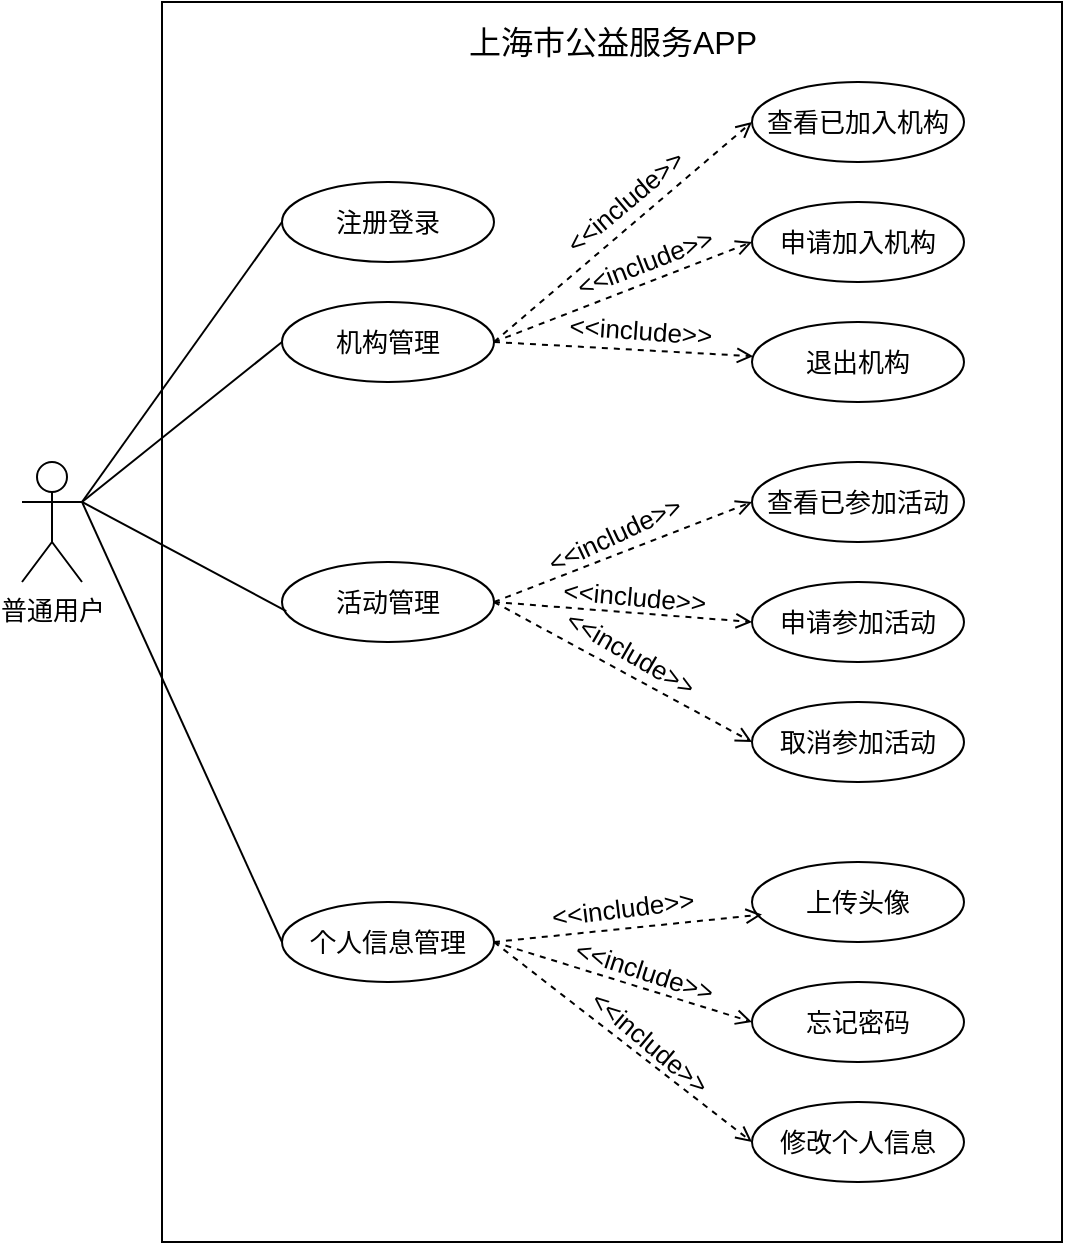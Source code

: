 <mxfile version="24.5.1" type="github">
  <diagram name="第 1 页" id="QIkSNU2lJWrrcMK7OgB3">
    <mxGraphModel dx="1434" dy="738" grid="1" gridSize="10" guides="1" tooltips="1" connect="1" arrows="1" fold="1" page="1" pageScale="1" pageWidth="827" pageHeight="1169" math="0" shadow="0">
      <root>
        <mxCell id="0" />
        <mxCell id="1" parent="0" />
        <mxCell id="RuP5DusUmNIFuySBbjsR-49" style="edgeStyle=none;rounded=0;orthogonalLoop=1;jettySize=auto;html=1;exitX=1;exitY=0.333;exitDx=0;exitDy=0;exitPerimeter=0;entryX=0;entryY=0.5;entryDx=0;entryDy=0;endArrow=none;endFill=0;fontSize=13;labelBackgroundColor=none;" parent="1" source="RuP5DusUmNIFuySBbjsR-52" target="RuP5DusUmNIFuySBbjsR-54" edge="1">
          <mxGeometry relative="1" as="geometry" />
        </mxCell>
        <mxCell id="RuP5DusUmNIFuySBbjsR-50" style="edgeStyle=none;rounded=0;orthogonalLoop=1;jettySize=auto;html=1;exitX=1;exitY=0.333;exitDx=0;exitDy=0;exitPerimeter=0;entryX=0;entryY=0.5;entryDx=0;entryDy=0;endArrow=none;endFill=0;fontSize=13;labelBackgroundColor=none;" parent="1" source="RuP5DusUmNIFuySBbjsR-52" target="RuP5DusUmNIFuySBbjsR-61" edge="1">
          <mxGeometry relative="1" as="geometry" />
        </mxCell>
        <mxCell id="RuP5DusUmNIFuySBbjsR-51" style="edgeStyle=none;rounded=0;orthogonalLoop=1;jettySize=auto;html=1;exitX=1;exitY=0.333;exitDx=0;exitDy=0;exitPerimeter=0;entryX=0;entryY=0.5;entryDx=0;entryDy=0;endArrow=none;endFill=0;fontSize=13;labelBackgroundColor=none;" parent="1" source="RuP5DusUmNIFuySBbjsR-52" target="RuP5DusUmNIFuySBbjsR-73" edge="1">
          <mxGeometry relative="1" as="geometry" />
        </mxCell>
        <mxCell id="RuP5DusUmNIFuySBbjsR-52" value="普通用户" style="shape=umlActor;verticalLabelPosition=bottom;verticalAlign=top;html=1;outlineConnect=0;fontSize=13;labelBackgroundColor=none;" parent="1" vertex="1">
          <mxGeometry x="170" y="230" width="30" height="60" as="geometry" />
        </mxCell>
        <mxCell id="RuP5DusUmNIFuySBbjsR-53" value="" style="rounded=0;whiteSpace=wrap;html=1;gradientColor=none;fillColor=none;fontSize=13;labelBackgroundColor=none;" parent="1" vertex="1">
          <mxGeometry x="240" width="450" height="620" as="geometry" />
        </mxCell>
        <mxCell id="RuP5DusUmNIFuySBbjsR-54" value="注册登录" style="ellipse;whiteSpace=wrap;html=1;fontSize=13;labelBackgroundColor=none;" parent="1" vertex="1">
          <mxGeometry x="300" y="90" width="106" height="40" as="geometry" />
        </mxCell>
        <mxCell id="RuP5DusUmNIFuySBbjsR-55" style="edgeStyle=none;rounded=0;orthogonalLoop=1;jettySize=auto;html=1;exitX=1;exitY=0.5;exitDx=0;exitDy=0;entryX=0;entryY=0.5;entryDx=0;entryDy=0;endArrow=open;endFill=0;dashed=1;fontSize=13;labelBackgroundColor=none;" parent="1" source="RuP5DusUmNIFuySBbjsR-61" target="RuP5DusUmNIFuySBbjsR-79" edge="1">
          <mxGeometry relative="1" as="geometry" />
        </mxCell>
        <mxCell id="RuP5DusUmNIFuySBbjsR-56" value="&amp;lt;&amp;lt;include&amp;gt;&amp;gt;" style="edgeLabel;html=1;align=center;verticalAlign=middle;resizable=0;points=[];rotation=-40;fontSize=13;labelBackgroundColor=none;" parent="RuP5DusUmNIFuySBbjsR-55" vertex="1" connectable="0">
          <mxGeometry x="0.01" y="1" relative="1" as="geometry">
            <mxPoint y="-14" as="offset" />
          </mxGeometry>
        </mxCell>
        <mxCell id="RuP5DusUmNIFuySBbjsR-57" style="edgeStyle=none;rounded=0;orthogonalLoop=1;jettySize=auto;html=1;exitX=1;exitY=0.5;exitDx=0;exitDy=0;entryX=0;entryY=0.5;entryDx=0;entryDy=0;endArrow=open;endFill=0;dashed=1;fontSize=13;labelBackgroundColor=none;" parent="1" source="RuP5DusUmNIFuySBbjsR-61" target="RuP5DusUmNIFuySBbjsR-75" edge="1">
          <mxGeometry relative="1" as="geometry" />
        </mxCell>
        <mxCell id="RuP5DusUmNIFuySBbjsR-58" value="&amp;lt;&amp;lt;include&amp;gt;&amp;gt;" style="edgeLabel;html=1;align=center;verticalAlign=middle;resizable=0;points=[];rotation=339;fontSize=13;labelBackgroundColor=none;" parent="RuP5DusUmNIFuySBbjsR-57" vertex="1" connectable="0">
          <mxGeometry x="0.119" y="-2" relative="1" as="geometry">
            <mxPoint x="2" y="-14" as="offset" />
          </mxGeometry>
        </mxCell>
        <mxCell id="RuP5DusUmNIFuySBbjsR-59" style="edgeStyle=none;rounded=0;orthogonalLoop=1;jettySize=auto;html=1;exitX=1;exitY=0.5;exitDx=0;exitDy=0;endArrow=open;endFill=0;dashed=1;fontSize=13;labelBackgroundColor=none;" parent="1" source="RuP5DusUmNIFuySBbjsR-61" target="RuP5DusUmNIFuySBbjsR-76" edge="1">
          <mxGeometry relative="1" as="geometry" />
        </mxCell>
        <mxCell id="RuP5DusUmNIFuySBbjsR-60" value="&amp;lt;&amp;lt;include&amp;gt;&amp;gt;" style="edgeLabel;html=1;align=center;verticalAlign=middle;resizable=0;points=[];rotation=4;fontSize=13;labelBackgroundColor=none;" parent="RuP5DusUmNIFuySBbjsR-59" vertex="1" connectable="0">
          <mxGeometry relative="1" as="geometry">
            <mxPoint x="8" y="-10" as="offset" />
          </mxGeometry>
        </mxCell>
        <mxCell id="RuP5DusUmNIFuySBbjsR-61" value="机构管理" style="ellipse;whiteSpace=wrap;html=1;fontSize=13;labelBackgroundColor=none;" parent="1" vertex="1">
          <mxGeometry x="300" y="150" width="106" height="40" as="geometry" />
        </mxCell>
        <mxCell id="RuP5DusUmNIFuySBbjsR-62" style="edgeStyle=none;rounded=0;orthogonalLoop=1;jettySize=auto;html=1;exitX=1;exitY=0.5;exitDx=0;exitDy=0;entryX=0;entryY=0.5;entryDx=0;entryDy=0;endArrow=open;endFill=0;dashed=1;fontSize=13;labelBackgroundColor=none;" parent="1" source="RuP5DusUmNIFuySBbjsR-68" target="RuP5DusUmNIFuySBbjsR-80" edge="1">
          <mxGeometry relative="1" as="geometry" />
        </mxCell>
        <mxCell id="RuP5DusUmNIFuySBbjsR-63" value="&amp;lt;&amp;lt;include&amp;gt;&amp;gt;" style="edgeLabel;html=1;align=center;verticalAlign=middle;resizable=0;points=[];rotation=-25;fontSize=13;labelBackgroundColor=none;" parent="RuP5DusUmNIFuySBbjsR-62" vertex="1" connectable="0">
          <mxGeometry x="-0.018" y="10" relative="1" as="geometry">
            <mxPoint as="offset" />
          </mxGeometry>
        </mxCell>
        <mxCell id="RuP5DusUmNIFuySBbjsR-64" style="edgeStyle=none;rounded=0;orthogonalLoop=1;jettySize=auto;html=1;exitX=1;exitY=0.5;exitDx=0;exitDy=0;entryX=0;entryY=0.5;entryDx=0;entryDy=0;endArrow=open;endFill=0;dashed=1;fontSize=13;labelBackgroundColor=none;" parent="1" source="RuP5DusUmNIFuySBbjsR-68" target="RuP5DusUmNIFuySBbjsR-77" edge="1">
          <mxGeometry relative="1" as="geometry" />
        </mxCell>
        <mxCell id="RuP5DusUmNIFuySBbjsR-65" value="&amp;lt;&amp;lt;include&amp;gt;&amp;gt;" style="edgeLabel;html=1;align=center;verticalAlign=middle;resizable=0;points=[];fontSize=13;labelBackgroundColor=none;rotation=5;" parent="RuP5DusUmNIFuySBbjsR-64" vertex="1" connectable="0">
          <mxGeometry x="0.07" y="9" relative="1" as="geometry">
            <mxPoint as="offset" />
          </mxGeometry>
        </mxCell>
        <mxCell id="RuP5DusUmNIFuySBbjsR-66" style="edgeStyle=none;rounded=0;orthogonalLoop=1;jettySize=auto;html=1;exitX=1;exitY=0.5;exitDx=0;exitDy=0;entryX=0;entryY=0.5;entryDx=0;entryDy=0;endArrow=open;endFill=0;dashed=1;fontSize=13;labelBackgroundColor=none;" parent="1" source="RuP5DusUmNIFuySBbjsR-68" target="RuP5DusUmNIFuySBbjsR-78" edge="1">
          <mxGeometry relative="1" as="geometry" />
        </mxCell>
        <mxCell id="RuP5DusUmNIFuySBbjsR-67" value="&amp;lt;&amp;lt;include&amp;gt;&amp;gt;" style="edgeLabel;html=1;align=center;verticalAlign=middle;resizable=0;points=[];rotation=30;fontSize=13;labelBackgroundColor=none;" parent="RuP5DusUmNIFuySBbjsR-66" vertex="1" connectable="0">
          <mxGeometry y="7" relative="1" as="geometry">
            <mxPoint y="-4" as="offset" />
          </mxGeometry>
        </mxCell>
        <mxCell id="RuP5DusUmNIFuySBbjsR-68" value="活动管理" style="ellipse;whiteSpace=wrap;html=1;fontSize=13;labelBackgroundColor=none;" parent="1" vertex="1">
          <mxGeometry x="300" y="280" width="106" height="40" as="geometry" />
        </mxCell>
        <mxCell id="RuP5DusUmNIFuySBbjsR-69" style="edgeStyle=none;rounded=0;orthogonalLoop=1;jettySize=auto;html=1;exitX=1;exitY=0.5;exitDx=0;exitDy=0;entryX=0;entryY=0.5;entryDx=0;entryDy=0;endArrow=open;endFill=0;dashed=1;fontSize=13;labelBackgroundColor=none;" parent="1" source="RuP5DusUmNIFuySBbjsR-73" target="RuP5DusUmNIFuySBbjsR-82" edge="1">
          <mxGeometry relative="1" as="geometry" />
        </mxCell>
        <mxCell id="RuP5DusUmNIFuySBbjsR-70" value="&amp;lt;&amp;lt;include&amp;gt;&amp;gt;" style="edgeLabel;html=1;align=center;verticalAlign=middle;resizable=0;points=[];rotation=18;fontSize=13;labelBackgroundColor=none;" parent="RuP5DusUmNIFuySBbjsR-69" vertex="1" connectable="0">
          <mxGeometry x="0.12" y="9" relative="1" as="geometry">
            <mxPoint as="offset" />
          </mxGeometry>
        </mxCell>
        <mxCell id="RuP5DusUmNIFuySBbjsR-71" style="edgeStyle=none;rounded=0;orthogonalLoop=1;jettySize=auto;html=1;exitX=1;exitY=0.5;exitDx=0;exitDy=0;entryX=0;entryY=0.5;entryDx=0;entryDy=0;endArrow=open;endFill=0;dashed=1;fontSize=13;labelBackgroundColor=none;" parent="1" source="RuP5DusUmNIFuySBbjsR-73" target="RuP5DusUmNIFuySBbjsR-83" edge="1">
          <mxGeometry relative="1" as="geometry" />
        </mxCell>
        <mxCell id="RuP5DusUmNIFuySBbjsR-72" value="&amp;lt;&amp;lt;include&amp;gt;&amp;gt;" style="edgeLabel;html=1;align=center;verticalAlign=middle;resizable=0;points=[];rotation=40;fontSize=13;labelBackgroundColor=none;" parent="RuP5DusUmNIFuySBbjsR-71" vertex="1" connectable="0">
          <mxGeometry x="0.13" y="9" relative="1" as="geometry">
            <mxPoint as="offset" />
          </mxGeometry>
        </mxCell>
        <mxCell id="RuP5DusUmNIFuySBbjsR-73" value="个人信息管理" style="ellipse;whiteSpace=wrap;html=1;fontSize=13;labelBackgroundColor=none;" parent="1" vertex="1">
          <mxGeometry x="300" y="450" width="106" height="40" as="geometry" />
        </mxCell>
        <mxCell id="RuP5DusUmNIFuySBbjsR-74" style="edgeStyle=none;rounded=0;orthogonalLoop=1;jettySize=auto;html=1;exitX=1;exitY=0.333;exitDx=0;exitDy=0;exitPerimeter=0;entryX=0.02;entryY=0.614;entryDx=0;entryDy=0;entryPerimeter=0;endArrow=none;endFill=0;fontSize=13;labelBackgroundColor=none;" parent="1" source="RuP5DusUmNIFuySBbjsR-52" target="RuP5DusUmNIFuySBbjsR-68" edge="1">
          <mxGeometry relative="1" as="geometry" />
        </mxCell>
        <mxCell id="RuP5DusUmNIFuySBbjsR-75" value="申请加入机构" style="ellipse;whiteSpace=wrap;html=1;fontSize=13;labelBackgroundColor=none;" parent="1" vertex="1">
          <mxGeometry x="535" y="100" width="106" height="40" as="geometry" />
        </mxCell>
        <mxCell id="RuP5DusUmNIFuySBbjsR-76" value="退出机构" style="ellipse;whiteSpace=wrap;html=1;fontSize=13;labelBackgroundColor=none;" parent="1" vertex="1">
          <mxGeometry x="535" y="160" width="106" height="40" as="geometry" />
        </mxCell>
        <mxCell id="RuP5DusUmNIFuySBbjsR-77" value="申请参加活动" style="ellipse;whiteSpace=wrap;html=1;fontSize=13;labelBackgroundColor=none;" parent="1" vertex="1">
          <mxGeometry x="535" y="290" width="106" height="40" as="geometry" />
        </mxCell>
        <mxCell id="RuP5DusUmNIFuySBbjsR-78" value="取消参加活动" style="ellipse;whiteSpace=wrap;html=1;fontSize=13;labelBackgroundColor=none;" parent="1" vertex="1">
          <mxGeometry x="535" y="350" width="106" height="40" as="geometry" />
        </mxCell>
        <mxCell id="RuP5DusUmNIFuySBbjsR-79" value="查看已加入机构" style="ellipse;whiteSpace=wrap;html=1;fontSize=13;labelBackgroundColor=none;" parent="1" vertex="1">
          <mxGeometry x="535" y="40" width="106" height="40" as="geometry" />
        </mxCell>
        <mxCell id="RuP5DusUmNIFuySBbjsR-80" value="查看已参加活动" style="ellipse;whiteSpace=wrap;html=1;fontSize=13;labelBackgroundColor=none;" parent="1" vertex="1">
          <mxGeometry x="535" y="230" width="106" height="40" as="geometry" />
        </mxCell>
        <mxCell id="RuP5DusUmNIFuySBbjsR-81" value="上传头像" style="ellipse;whiteSpace=wrap;html=1;fontSize=13;labelBackgroundColor=none;" parent="1" vertex="1">
          <mxGeometry x="535" y="430" width="106" height="40" as="geometry" />
        </mxCell>
        <mxCell id="RuP5DusUmNIFuySBbjsR-82" value="忘记密码" style="ellipse;whiteSpace=wrap;html=1;fontSize=13;labelBackgroundColor=none;" parent="1" vertex="1">
          <mxGeometry x="535" y="490" width="106" height="40" as="geometry" />
        </mxCell>
        <mxCell id="RuP5DusUmNIFuySBbjsR-83" value="修改个人信息" style="ellipse;whiteSpace=wrap;html=1;fontSize=13;labelBackgroundColor=none;" parent="1" vertex="1">
          <mxGeometry x="535" y="550" width="106" height="40" as="geometry" />
        </mxCell>
        <mxCell id="RuP5DusUmNIFuySBbjsR-84" style="edgeStyle=none;rounded=0;orthogonalLoop=1;jettySize=auto;html=1;exitX=1;exitY=0.5;exitDx=0;exitDy=0;entryX=0.047;entryY=0.657;entryDx=0;entryDy=0;entryPerimeter=0;endArrow=open;endFill=0;dashed=1;fontSize=13;labelBackgroundColor=none;" parent="1" source="RuP5DusUmNIFuySBbjsR-73" target="RuP5DusUmNIFuySBbjsR-81" edge="1">
          <mxGeometry relative="1" as="geometry" />
        </mxCell>
        <mxCell id="RuP5DusUmNIFuySBbjsR-85" value="&amp;lt;&amp;lt;include&amp;gt;&amp;gt;" style="edgeLabel;html=1;align=center;verticalAlign=middle;resizable=0;points=[];rotation=353;fontSize=13;labelBackgroundColor=none;" parent="RuP5DusUmNIFuySBbjsR-84" vertex="1" connectable="0">
          <mxGeometry x="-0.06" y="-1" relative="1" as="geometry">
            <mxPoint y="-12" as="offset" />
          </mxGeometry>
        </mxCell>
        <mxCell id="RuP5DusUmNIFuySBbjsR-86" value="上海市公益服务APP" style="rounded=0;whiteSpace=wrap;html=1;strokeColor=none;fillColor=none;fontSize=16;labelBackgroundColor=none;" parent="1" vertex="1">
          <mxGeometry x="362.5" y="10" width="205" height="20" as="geometry" />
        </mxCell>
      </root>
    </mxGraphModel>
  </diagram>
</mxfile>

